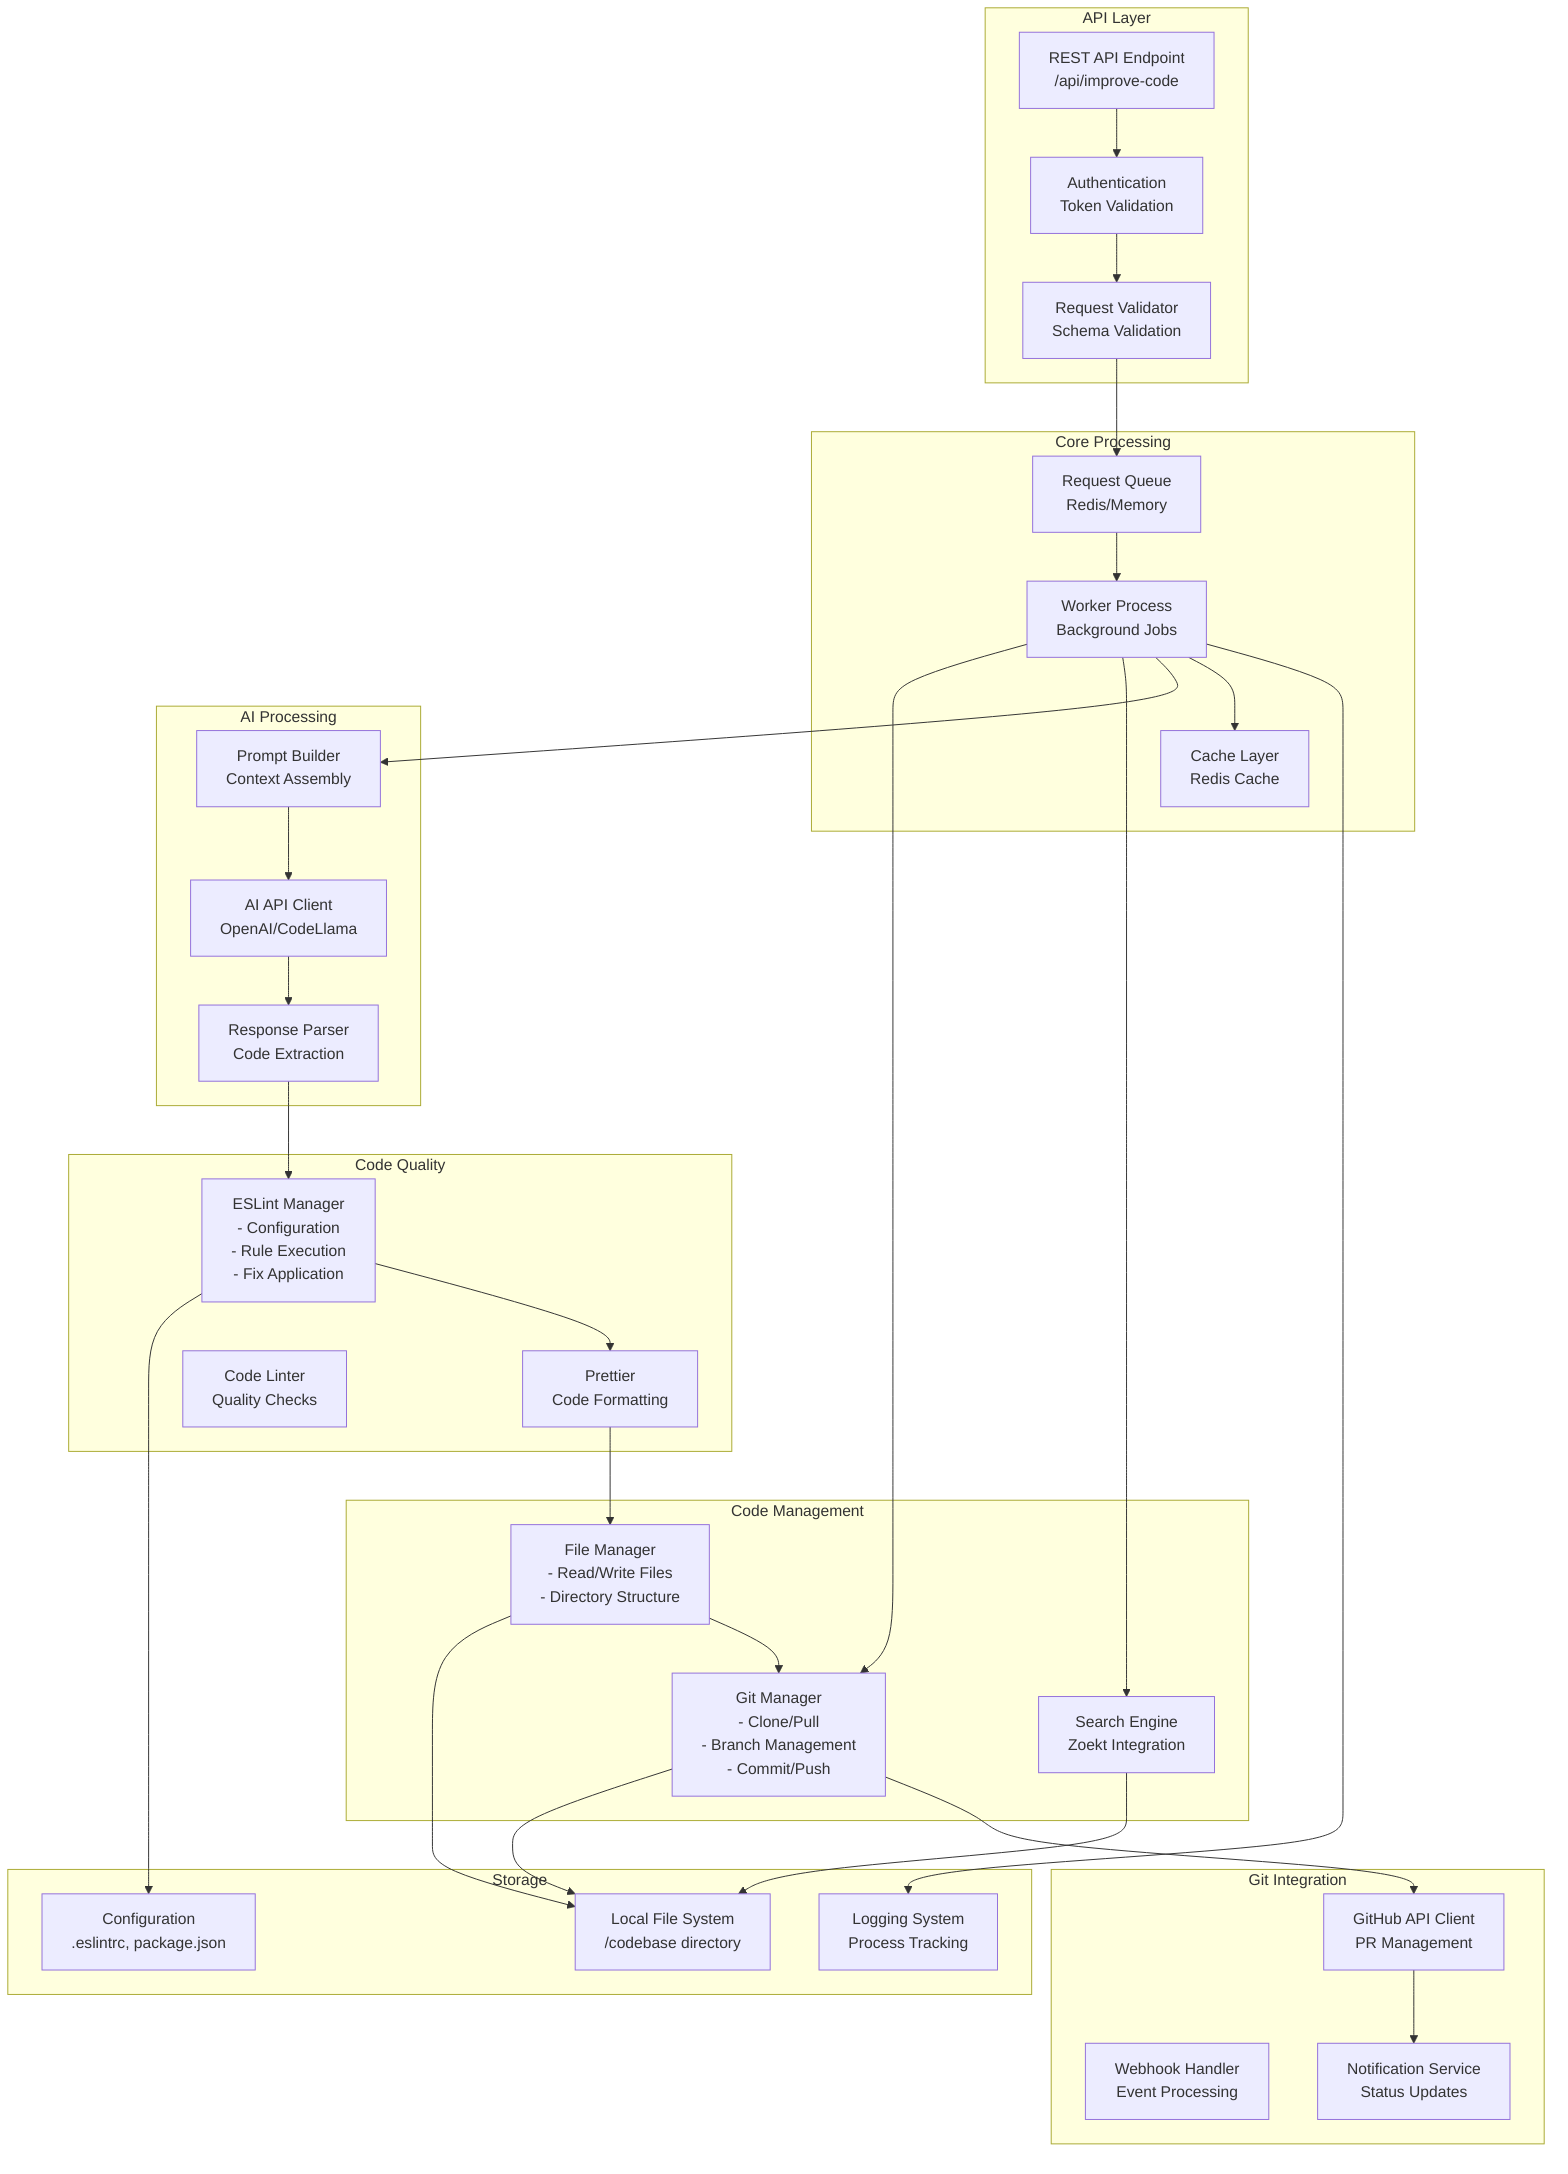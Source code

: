 graph TB
    subgraph "API Layer"
        REST["REST API Endpoint<br/>/api/improve-code"]
        AUTH["Authentication<br/>Token Validation"]
        VALID["Request Validator<br/>Schema Validation"]
    end
    
    subgraph "Core Processing"
        QUEUE["Request Queue<br/>Redis/Memory"]
        WORKER["Worker Process<br/>Background Jobs"]
        CACHE["Cache Layer<br/>Redis Cache"]
    end
    
    subgraph "Code Management"
        GITM["Git Manager<br/>- Clone/Pull<br/>- Branch Management<br/>- Commit/Push"]
        FILEM["File Manager<br/>- Read/Write Files<br/>- Directory Structure"]
        SEARCH["Search Engine<br/>Zoekt Integration"]
    end
    
    subgraph "AI Processing"
        PROMPT["Prompt Builder<br/>Context Assembly"]
        AIAPI["AI API Client<br/>OpenAI/CodeLlama"]
        PARSER["Response Parser<br/>Code Extraction"]
    end
    
    subgraph "Code Quality"
        ESLINTM["ESLint Manager<br/>- Configuration<br/>- Rule Execution<br/>- Fix Application"]
        PRETTIER["Prettier<br/>Code Formatting"]
        LINTER["Code Linter<br/>Quality Checks"]
    end
    
    subgraph "Git Integration"
        GHAPI["GitHub API Client<br/>PR Management"]
        WEBHOOK["Webhook Handler<br/>Event Processing"]
        NOTIFY["Notification Service<br/>Status Updates"]
    end
    
    subgraph "Storage"
        LOCALFS["Local File System<br/>/codebase directory"]
        CONFIG["Configuration<br/>.eslintrc, package.json"]
        LOGS["Logging System<br/>Process Tracking"]
    end
    
    REST --> AUTH
    AUTH --> VALID
    VALID --> QUEUE
    QUEUE --> WORKER
    
    WORKER --> GITM
    WORKER --> SEARCH
    WORKER --> PROMPT
    
    GITM --> LOCALFS
    SEARCH --> LOCALFS
    PROMPT --> AIAPI
    AIAPI --> PARSER
    
    PARSER --> ESLINTM
    ESLINTM --> CONFIG
    ESLINTM --> PRETTIER
    
    PRETTIER --> FILEM
    FILEM --> LOCALFS
    FILEM --> GITM
    
    GITM --> GHAPI
    GHAPI --> NOTIFY
    
    WORKER --> CACHE
    WORKER --> LOGS